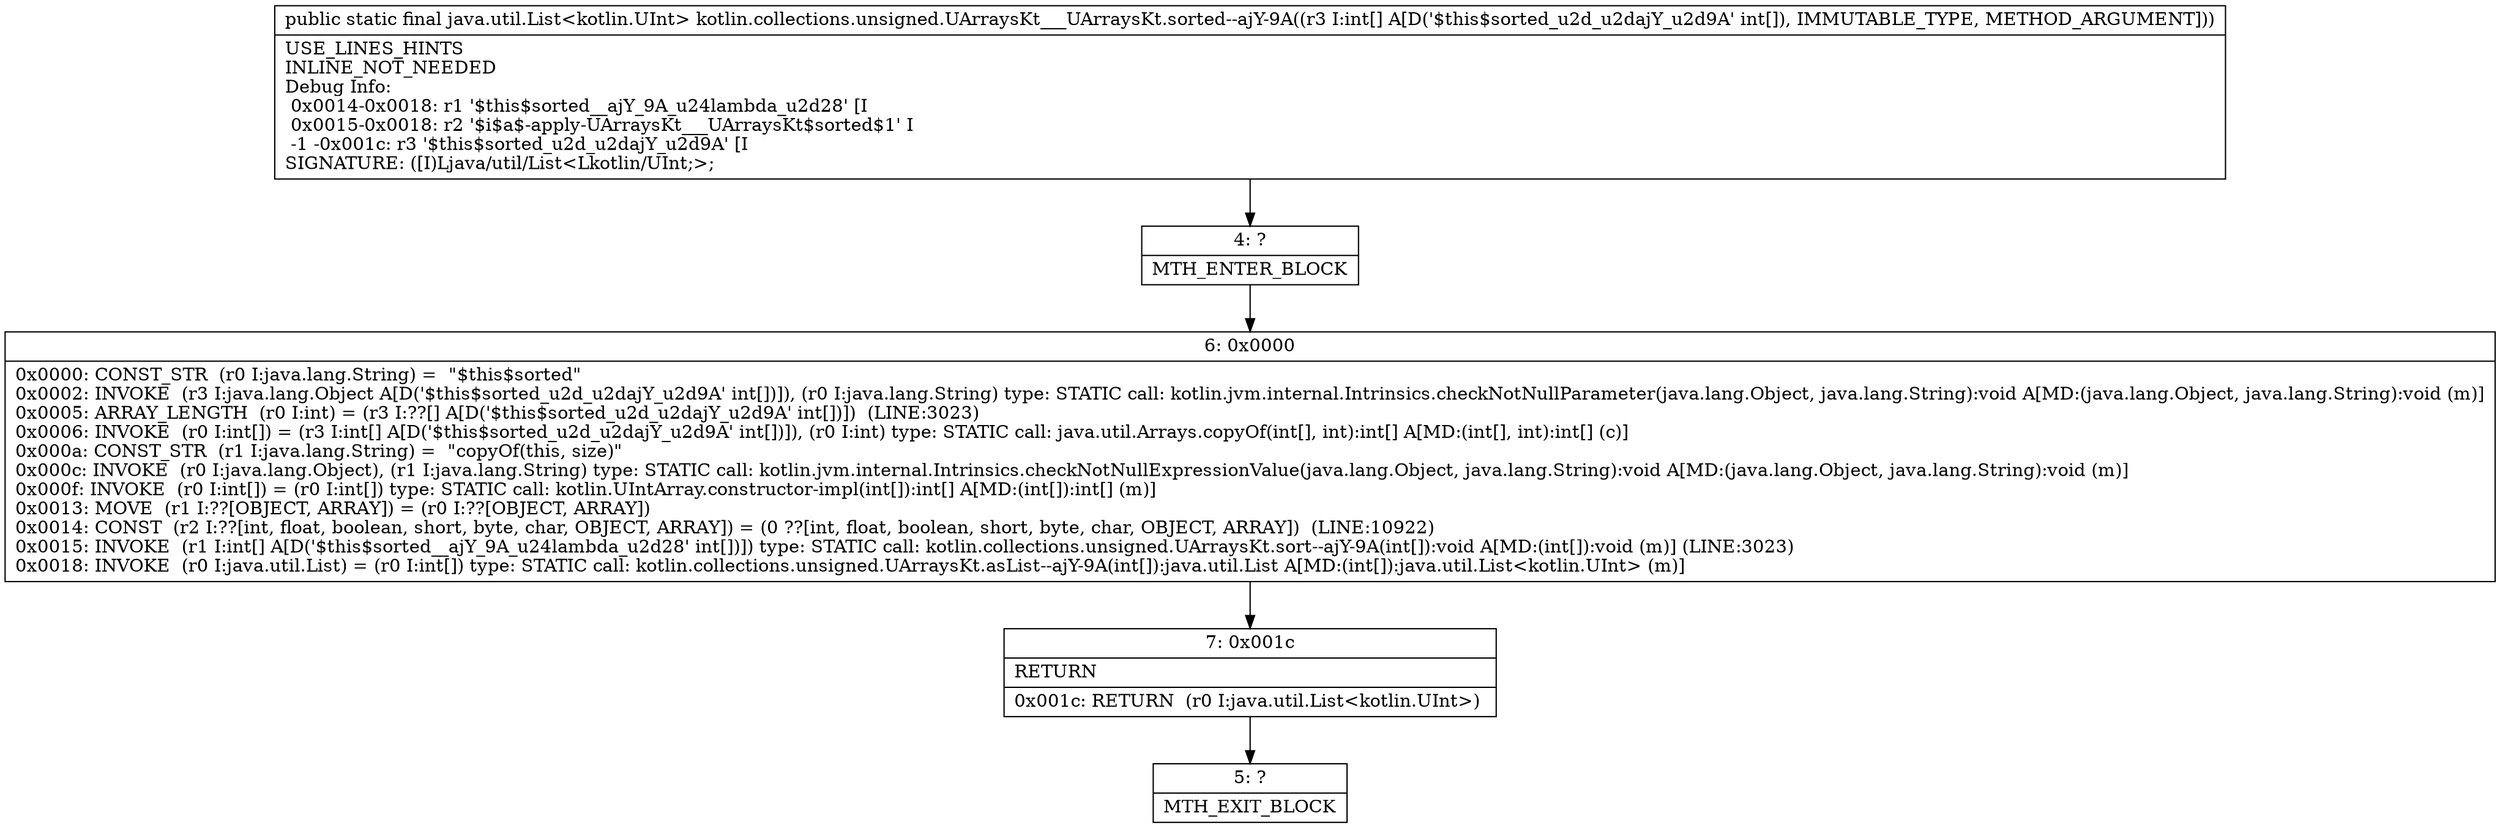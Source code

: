 digraph "CFG forkotlin.collections.unsigned.UArraysKt___UArraysKt.sorted\-\-ajY\-9A([I)Ljava\/util\/List;" {
Node_4 [shape=record,label="{4\:\ ?|MTH_ENTER_BLOCK\l}"];
Node_6 [shape=record,label="{6\:\ 0x0000|0x0000: CONST_STR  (r0 I:java.lang.String) =  \"$this$sorted\" \l0x0002: INVOKE  (r3 I:java.lang.Object A[D('$this$sorted_u2d_u2dajY_u2d9A' int[])]), (r0 I:java.lang.String) type: STATIC call: kotlin.jvm.internal.Intrinsics.checkNotNullParameter(java.lang.Object, java.lang.String):void A[MD:(java.lang.Object, java.lang.String):void (m)]\l0x0005: ARRAY_LENGTH  (r0 I:int) = (r3 I:??[] A[D('$this$sorted_u2d_u2dajY_u2d9A' int[])])  (LINE:3023)\l0x0006: INVOKE  (r0 I:int[]) = (r3 I:int[] A[D('$this$sorted_u2d_u2dajY_u2d9A' int[])]), (r0 I:int) type: STATIC call: java.util.Arrays.copyOf(int[], int):int[] A[MD:(int[], int):int[] (c)]\l0x000a: CONST_STR  (r1 I:java.lang.String) =  \"copyOf(this, size)\" \l0x000c: INVOKE  (r0 I:java.lang.Object), (r1 I:java.lang.String) type: STATIC call: kotlin.jvm.internal.Intrinsics.checkNotNullExpressionValue(java.lang.Object, java.lang.String):void A[MD:(java.lang.Object, java.lang.String):void (m)]\l0x000f: INVOKE  (r0 I:int[]) = (r0 I:int[]) type: STATIC call: kotlin.UIntArray.constructor\-impl(int[]):int[] A[MD:(int[]):int[] (m)]\l0x0013: MOVE  (r1 I:??[OBJECT, ARRAY]) = (r0 I:??[OBJECT, ARRAY]) \l0x0014: CONST  (r2 I:??[int, float, boolean, short, byte, char, OBJECT, ARRAY]) = (0 ??[int, float, boolean, short, byte, char, OBJECT, ARRAY])  (LINE:10922)\l0x0015: INVOKE  (r1 I:int[] A[D('$this$sorted__ajY_9A_u24lambda_u2d28' int[])]) type: STATIC call: kotlin.collections.unsigned.UArraysKt.sort\-\-ajY\-9A(int[]):void A[MD:(int[]):void (m)] (LINE:3023)\l0x0018: INVOKE  (r0 I:java.util.List) = (r0 I:int[]) type: STATIC call: kotlin.collections.unsigned.UArraysKt.asList\-\-ajY\-9A(int[]):java.util.List A[MD:(int[]):java.util.List\<kotlin.UInt\> (m)]\l}"];
Node_7 [shape=record,label="{7\:\ 0x001c|RETURN\l|0x001c: RETURN  (r0 I:java.util.List\<kotlin.UInt\>) \l}"];
Node_5 [shape=record,label="{5\:\ ?|MTH_EXIT_BLOCK\l}"];
MethodNode[shape=record,label="{public static final java.util.List\<kotlin.UInt\> kotlin.collections.unsigned.UArraysKt___UArraysKt.sorted\-\-ajY\-9A((r3 I:int[] A[D('$this$sorted_u2d_u2dajY_u2d9A' int[]), IMMUTABLE_TYPE, METHOD_ARGUMENT]))  | USE_LINES_HINTS\lINLINE_NOT_NEEDED\lDebug Info:\l  0x0014\-0x0018: r1 '$this$sorted__ajY_9A_u24lambda_u2d28' [I\l  0x0015\-0x0018: r2 '$i$a$\-apply\-UArraysKt___UArraysKt$sorted$1' I\l  \-1 \-0x001c: r3 '$this$sorted_u2d_u2dajY_u2d9A' [I\lSIGNATURE: ([I)Ljava\/util\/List\<Lkotlin\/UInt;\>;\l}"];
MethodNode -> Node_4;Node_4 -> Node_6;
Node_6 -> Node_7;
Node_7 -> Node_5;
}

